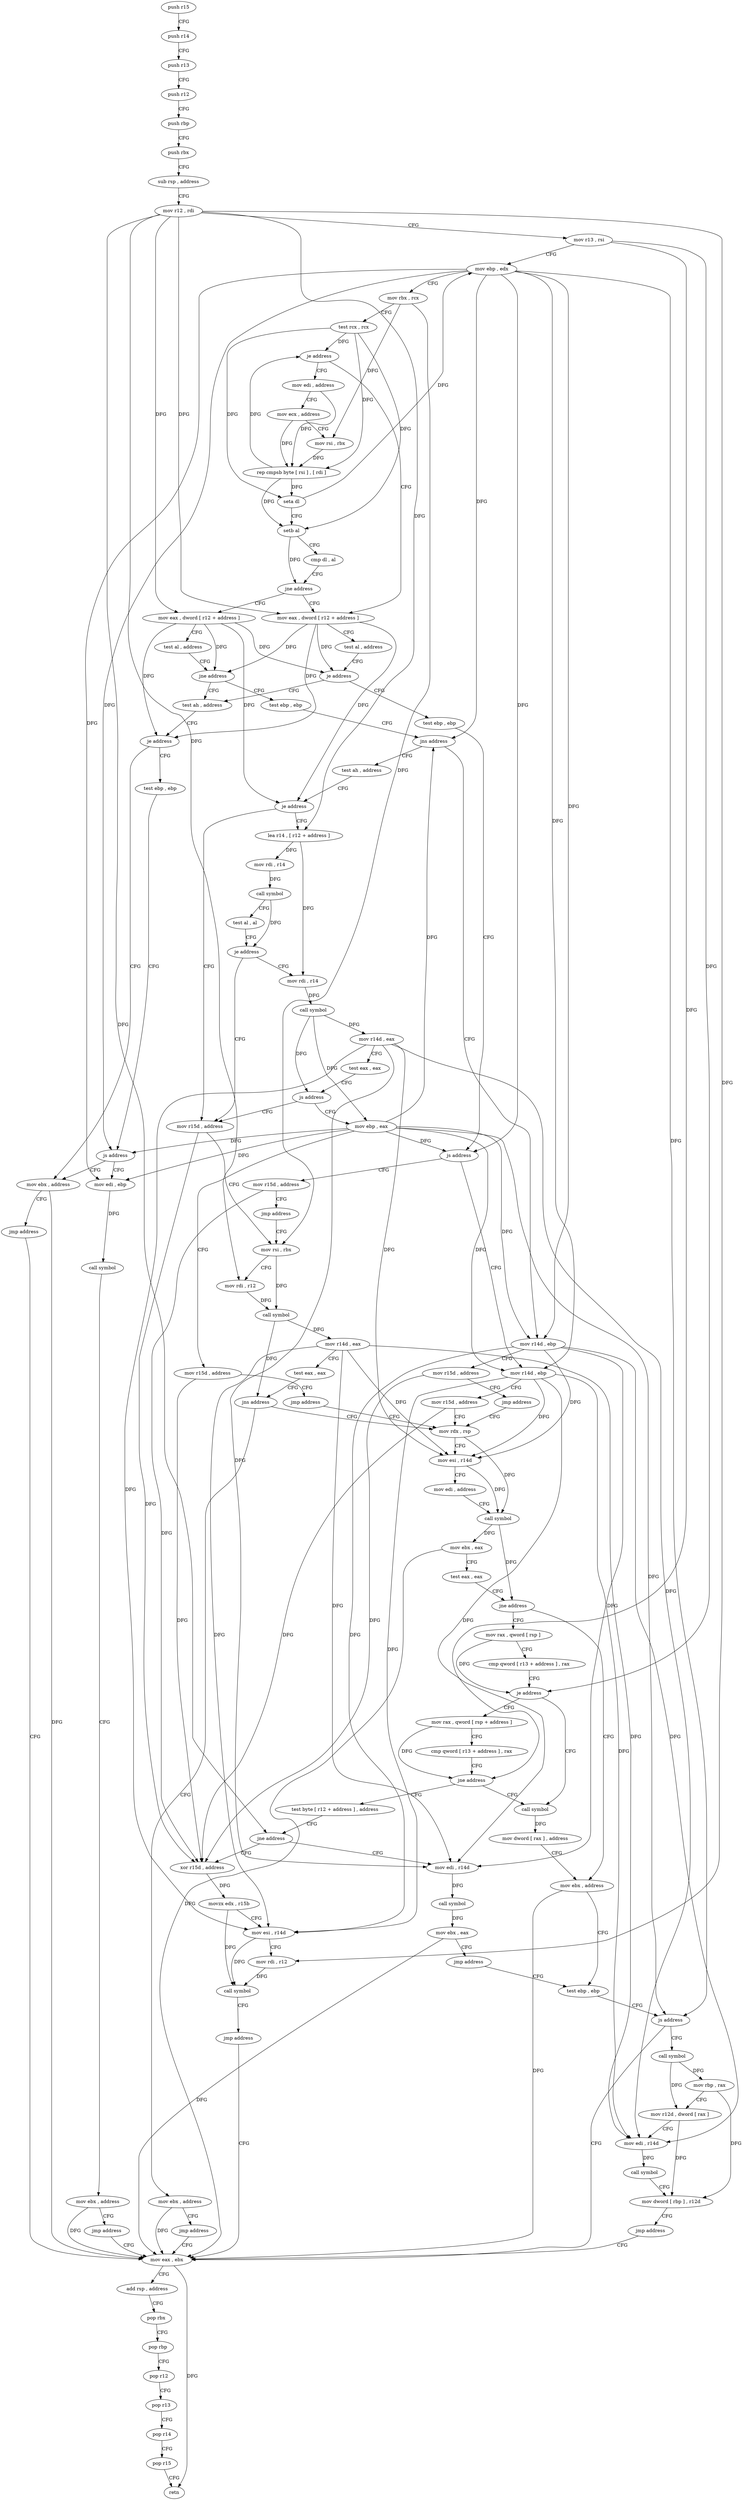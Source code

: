 digraph "func" {
"4269137" [label = "push r15" ]
"4269139" [label = "push r14" ]
"4269141" [label = "push r13" ]
"4269143" [label = "push r12" ]
"4269145" [label = "push rbp" ]
"4269146" [label = "push rbx" ]
"4269147" [label = "sub rsp , address" ]
"4269154" [label = "mov r12 , rdi" ]
"4269157" [label = "mov r13 , rsi" ]
"4269160" [label = "mov ebp , edx" ]
"4269162" [label = "mov rbx , rcx" ]
"4269165" [label = "test rcx , rcx" ]
"4269168" [label = "je address" ]
"4269493" [label = "mov eax , dword [ r12 + address ]" ]
"4269174" [label = "mov edi , address" ]
"4269498" [label = "test al , address" ]
"4269500" [label = "je address" ]
"4269302" [label = "test ebp , ebp" ]
"4269506" [label = "test ah , address" ]
"4269179" [label = "mov ecx , address" ]
"4269184" [label = "mov rsi , rbx" ]
"4269187" [label = "rep cmpsb byte [ rsi ] , [ rdi ]" ]
"4269189" [label = "seta dl" ]
"4269192" [label = "setb al" ]
"4269195" [label = "cmp dl , al" ]
"4269197" [label = "jne address" ]
"4269203" [label = "mov eax , dword [ r12 + address ]" ]
"4269304" [label = "js address" ]
"4269387" [label = "mov r15d , address" ]
"4269306" [label = "mov r14d , ebp" ]
"4269509" [label = "je address" ]
"4269486" [label = "mov ebx , address" ]
"4269511" [label = "test ebp , ebp" ]
"4269208" [label = "test al , address" ]
"4269210" [label = "jne address" ]
"4269216" [label = "test ebp , ebp" ]
"4269393" [label = "jmp address" ]
"4269252" [label = "mov rsi , rbx" ]
"4269309" [label = "mov r15d , address" ]
"4269315" [label = "mov rdx , rsp" ]
"4269491" [label = "jmp address" ]
"4269367" [label = "mov eax , ebx" ]
"4269513" [label = "js address" ]
"4269515" [label = "mov edi , ebp" ]
"4269218" [label = "jns address" ]
"4269398" [label = "mov r14d , ebp" ]
"4269224" [label = "test ah , address" ]
"4269255" [label = "mov rdi , r12" ]
"4269258" [label = "call symbol" ]
"4269263" [label = "mov r14d , eax" ]
"4269266" [label = "test eax , eax" ]
"4269268" [label = "jns address" ]
"4269270" [label = "mov ebx , address" ]
"4269358" [label = "mov ebx , address" ]
"4269363" [label = "test ebp , ebp" ]
"4269337" [label = "mov rax , qword [ rsp ]" ]
"4269341" [label = "cmp qword [ r13 + address ] , rax" ]
"4269345" [label = "je address" ]
"4269409" [label = "mov rax , qword [ rsp + address ]" ]
"4269347" [label = "call symbol" ]
"4269369" [label = "add rsp , address" ]
"4269376" [label = "pop rbx" ]
"4269377" [label = "pop rbp" ]
"4269378" [label = "pop r12" ]
"4269380" [label = "pop r13" ]
"4269382" [label = "pop r14" ]
"4269384" [label = "pop r15" ]
"4269386" [label = "retn" ]
"4269517" [label = "call symbol" ]
"4269522" [label = "mov ebx , address" ]
"4269527" [label = "jmp address" ]
"4269401" [label = "mov r15d , address" ]
"4269407" [label = "jmp address" ]
"4269227" [label = "je address" ]
"4269246" [label = "mov r15d , address" ]
"4269229" [label = "lea r14 , [ r12 + address ]" ]
"4269318" [label = "mov esi , r14d" ]
"4269321" [label = "mov edi , address" ]
"4269326" [label = "call symbol" ]
"4269331" [label = "mov ebx , eax" ]
"4269333" [label = "test eax , eax" ]
"4269335" [label = "jne address" ]
"4269275" [label = "jmp address" ]
"4269461" [label = "call symbol" ]
"4269466" [label = "mov rbp , rax" ]
"4269469" [label = "mov r12d , dword [ rax ]" ]
"4269472" [label = "mov edi , r14d" ]
"4269475" [label = "call symbol" ]
"4269480" [label = "mov dword [ rbp ] , r12d" ]
"4269484" [label = "jmp address" ]
"4269414" [label = "cmp qword [ r13 + address ] , rax" ]
"4269418" [label = "jne address" ]
"4269420" [label = "test byte [ r12 + address ] , address" ]
"4269352" [label = "mov dword [ rax ] , address" ]
"4269234" [label = "mov rdi , r14" ]
"4269237" [label = "call symbol" ]
"4269242" [label = "test al , al" ]
"4269244" [label = "je address" ]
"4269277" [label = "mov rdi , r14" ]
"4269426" [label = "jne address" ]
"4269440" [label = "xor r15d , address" ]
"4269428" [label = "mov edi , r14d" ]
"4269280" [label = "call symbol" ]
"4269285" [label = "mov r14d , eax" ]
"4269288" [label = "test eax , eax" ]
"4269290" [label = "js address" ]
"4269292" [label = "mov ebp , eax" ]
"4269444" [label = "movzx edx , r15b" ]
"4269448" [label = "mov esi , r14d" ]
"4269451" [label = "mov rdi , r12" ]
"4269454" [label = "call symbol" ]
"4269459" [label = "jmp address" ]
"4269431" [label = "call symbol" ]
"4269436" [label = "mov ebx , eax" ]
"4269438" [label = "jmp address" ]
"4269294" [label = "mov r15d , address" ]
"4269300" [label = "jmp address" ]
"4269365" [label = "js address" ]
"4269137" -> "4269139" [ label = "CFG" ]
"4269139" -> "4269141" [ label = "CFG" ]
"4269141" -> "4269143" [ label = "CFG" ]
"4269143" -> "4269145" [ label = "CFG" ]
"4269145" -> "4269146" [ label = "CFG" ]
"4269146" -> "4269147" [ label = "CFG" ]
"4269147" -> "4269154" [ label = "CFG" ]
"4269154" -> "4269157" [ label = "CFG" ]
"4269154" -> "4269493" [ label = "DFG" ]
"4269154" -> "4269255" [ label = "DFG" ]
"4269154" -> "4269203" [ label = "DFG" ]
"4269154" -> "4269426" [ label = "DFG" ]
"4269154" -> "4269229" [ label = "DFG" ]
"4269154" -> "4269451" [ label = "DFG" ]
"4269157" -> "4269160" [ label = "CFG" ]
"4269157" -> "4269345" [ label = "DFG" ]
"4269157" -> "4269418" [ label = "DFG" ]
"4269160" -> "4269162" [ label = "CFG" ]
"4269160" -> "4269304" [ label = "DFG" ]
"4269160" -> "4269306" [ label = "DFG" ]
"4269160" -> "4269513" [ label = "DFG" ]
"4269160" -> "4269515" [ label = "DFG" ]
"4269160" -> "4269218" [ label = "DFG" ]
"4269160" -> "4269365" [ label = "DFG" ]
"4269160" -> "4269398" [ label = "DFG" ]
"4269162" -> "4269165" [ label = "CFG" ]
"4269162" -> "4269184" [ label = "DFG" ]
"4269162" -> "4269252" [ label = "DFG" ]
"4269165" -> "4269168" [ label = "DFG" ]
"4269165" -> "4269189" [ label = "DFG" ]
"4269165" -> "4269192" [ label = "DFG" ]
"4269165" -> "4269187" [ label = "DFG" ]
"4269168" -> "4269493" [ label = "CFG" ]
"4269168" -> "4269174" [ label = "CFG" ]
"4269493" -> "4269498" [ label = "CFG" ]
"4269493" -> "4269500" [ label = "DFG" ]
"4269493" -> "4269509" [ label = "DFG" ]
"4269493" -> "4269210" [ label = "DFG" ]
"4269493" -> "4269227" [ label = "DFG" ]
"4269174" -> "4269179" [ label = "CFG" ]
"4269174" -> "4269187" [ label = "DFG" ]
"4269498" -> "4269500" [ label = "CFG" ]
"4269500" -> "4269302" [ label = "CFG" ]
"4269500" -> "4269506" [ label = "CFG" ]
"4269302" -> "4269304" [ label = "CFG" ]
"4269506" -> "4269509" [ label = "CFG" ]
"4269179" -> "4269184" [ label = "CFG" ]
"4269179" -> "4269187" [ label = "DFG" ]
"4269184" -> "4269187" [ label = "DFG" ]
"4269187" -> "4269189" [ label = "DFG" ]
"4269187" -> "4269168" [ label = "DFG" ]
"4269187" -> "4269192" [ label = "DFG" ]
"4269189" -> "4269192" [ label = "CFG" ]
"4269189" -> "4269160" [ label = "DFG" ]
"4269192" -> "4269195" [ label = "CFG" ]
"4269192" -> "4269197" [ label = "DFG" ]
"4269195" -> "4269197" [ label = "CFG" ]
"4269197" -> "4269493" [ label = "CFG" ]
"4269197" -> "4269203" [ label = "CFG" ]
"4269203" -> "4269208" [ label = "CFG" ]
"4269203" -> "4269500" [ label = "DFG" ]
"4269203" -> "4269509" [ label = "DFG" ]
"4269203" -> "4269210" [ label = "DFG" ]
"4269203" -> "4269227" [ label = "DFG" ]
"4269304" -> "4269387" [ label = "CFG" ]
"4269304" -> "4269306" [ label = "CFG" ]
"4269387" -> "4269393" [ label = "CFG" ]
"4269387" -> "4269440" [ label = "DFG" ]
"4269306" -> "4269309" [ label = "CFG" ]
"4269306" -> "4269318" [ label = "DFG" ]
"4269306" -> "4269472" [ label = "DFG" ]
"4269306" -> "4269448" [ label = "DFG" ]
"4269306" -> "4269428" [ label = "DFG" ]
"4269509" -> "4269486" [ label = "CFG" ]
"4269509" -> "4269511" [ label = "CFG" ]
"4269486" -> "4269491" [ label = "CFG" ]
"4269486" -> "4269367" [ label = "DFG" ]
"4269511" -> "4269513" [ label = "CFG" ]
"4269208" -> "4269210" [ label = "CFG" ]
"4269210" -> "4269506" [ label = "CFG" ]
"4269210" -> "4269216" [ label = "CFG" ]
"4269216" -> "4269218" [ label = "CFG" ]
"4269393" -> "4269252" [ label = "CFG" ]
"4269252" -> "4269255" [ label = "CFG" ]
"4269252" -> "4269258" [ label = "DFG" ]
"4269309" -> "4269315" [ label = "CFG" ]
"4269309" -> "4269440" [ label = "DFG" ]
"4269315" -> "4269318" [ label = "CFG" ]
"4269315" -> "4269326" [ label = "DFG" ]
"4269491" -> "4269367" [ label = "CFG" ]
"4269367" -> "4269369" [ label = "CFG" ]
"4269367" -> "4269386" [ label = "DFG" ]
"4269513" -> "4269486" [ label = "CFG" ]
"4269513" -> "4269515" [ label = "CFG" ]
"4269515" -> "4269517" [ label = "DFG" ]
"4269218" -> "4269398" [ label = "CFG" ]
"4269218" -> "4269224" [ label = "CFG" ]
"4269398" -> "4269401" [ label = "CFG" ]
"4269398" -> "4269318" [ label = "DFG" ]
"4269398" -> "4269472" [ label = "DFG" ]
"4269398" -> "4269448" [ label = "DFG" ]
"4269398" -> "4269428" [ label = "DFG" ]
"4269224" -> "4269227" [ label = "CFG" ]
"4269255" -> "4269258" [ label = "DFG" ]
"4269258" -> "4269263" [ label = "DFG" ]
"4269258" -> "4269268" [ label = "DFG" ]
"4269263" -> "4269266" [ label = "CFG" ]
"4269263" -> "4269318" [ label = "DFG" ]
"4269263" -> "4269472" [ label = "DFG" ]
"4269263" -> "4269448" [ label = "DFG" ]
"4269263" -> "4269428" [ label = "DFG" ]
"4269266" -> "4269268" [ label = "CFG" ]
"4269268" -> "4269315" [ label = "CFG" ]
"4269268" -> "4269270" [ label = "CFG" ]
"4269270" -> "4269275" [ label = "CFG" ]
"4269270" -> "4269367" [ label = "DFG" ]
"4269358" -> "4269363" [ label = "CFG" ]
"4269358" -> "4269367" [ label = "DFG" ]
"4269363" -> "4269365" [ label = "CFG" ]
"4269337" -> "4269341" [ label = "CFG" ]
"4269337" -> "4269345" [ label = "DFG" ]
"4269341" -> "4269345" [ label = "CFG" ]
"4269345" -> "4269409" [ label = "CFG" ]
"4269345" -> "4269347" [ label = "CFG" ]
"4269409" -> "4269414" [ label = "CFG" ]
"4269409" -> "4269418" [ label = "DFG" ]
"4269347" -> "4269352" [ label = "DFG" ]
"4269369" -> "4269376" [ label = "CFG" ]
"4269376" -> "4269377" [ label = "CFG" ]
"4269377" -> "4269378" [ label = "CFG" ]
"4269378" -> "4269380" [ label = "CFG" ]
"4269380" -> "4269382" [ label = "CFG" ]
"4269382" -> "4269384" [ label = "CFG" ]
"4269384" -> "4269386" [ label = "CFG" ]
"4269517" -> "4269522" [ label = "CFG" ]
"4269522" -> "4269527" [ label = "CFG" ]
"4269522" -> "4269367" [ label = "DFG" ]
"4269527" -> "4269367" [ label = "CFG" ]
"4269401" -> "4269407" [ label = "CFG" ]
"4269401" -> "4269440" [ label = "DFG" ]
"4269407" -> "4269315" [ label = "CFG" ]
"4269227" -> "4269246" [ label = "CFG" ]
"4269227" -> "4269229" [ label = "CFG" ]
"4269246" -> "4269252" [ label = "CFG" ]
"4269246" -> "4269440" [ label = "DFG" ]
"4269229" -> "4269234" [ label = "DFG" ]
"4269229" -> "4269277" [ label = "DFG" ]
"4269318" -> "4269321" [ label = "CFG" ]
"4269318" -> "4269326" [ label = "DFG" ]
"4269321" -> "4269326" [ label = "CFG" ]
"4269326" -> "4269331" [ label = "DFG" ]
"4269326" -> "4269335" [ label = "DFG" ]
"4269331" -> "4269333" [ label = "CFG" ]
"4269331" -> "4269367" [ label = "DFG" ]
"4269333" -> "4269335" [ label = "CFG" ]
"4269335" -> "4269358" [ label = "CFG" ]
"4269335" -> "4269337" [ label = "CFG" ]
"4269275" -> "4269367" [ label = "CFG" ]
"4269461" -> "4269466" [ label = "DFG" ]
"4269461" -> "4269469" [ label = "DFG" ]
"4269466" -> "4269469" [ label = "CFG" ]
"4269466" -> "4269480" [ label = "DFG" ]
"4269469" -> "4269472" [ label = "CFG" ]
"4269469" -> "4269480" [ label = "DFG" ]
"4269472" -> "4269475" [ label = "DFG" ]
"4269475" -> "4269480" [ label = "CFG" ]
"4269480" -> "4269484" [ label = "CFG" ]
"4269484" -> "4269367" [ label = "CFG" ]
"4269414" -> "4269418" [ label = "CFG" ]
"4269418" -> "4269347" [ label = "CFG" ]
"4269418" -> "4269420" [ label = "CFG" ]
"4269420" -> "4269426" [ label = "CFG" ]
"4269352" -> "4269358" [ label = "CFG" ]
"4269234" -> "4269237" [ label = "DFG" ]
"4269237" -> "4269242" [ label = "CFG" ]
"4269237" -> "4269244" [ label = "DFG" ]
"4269242" -> "4269244" [ label = "CFG" ]
"4269244" -> "4269277" [ label = "CFG" ]
"4269244" -> "4269246" [ label = "CFG" ]
"4269277" -> "4269280" [ label = "DFG" ]
"4269426" -> "4269440" [ label = "CFG" ]
"4269426" -> "4269428" [ label = "CFG" ]
"4269440" -> "4269444" [ label = "DFG" ]
"4269428" -> "4269431" [ label = "DFG" ]
"4269280" -> "4269285" [ label = "DFG" ]
"4269280" -> "4269290" [ label = "DFG" ]
"4269280" -> "4269292" [ label = "DFG" ]
"4269285" -> "4269288" [ label = "CFG" ]
"4269285" -> "4269318" [ label = "DFG" ]
"4269285" -> "4269472" [ label = "DFG" ]
"4269285" -> "4269448" [ label = "DFG" ]
"4269285" -> "4269428" [ label = "DFG" ]
"4269288" -> "4269290" [ label = "CFG" ]
"4269290" -> "4269246" [ label = "CFG" ]
"4269290" -> "4269292" [ label = "CFG" ]
"4269292" -> "4269294" [ label = "CFG" ]
"4269292" -> "4269304" [ label = "DFG" ]
"4269292" -> "4269306" [ label = "DFG" ]
"4269292" -> "4269513" [ label = "DFG" ]
"4269292" -> "4269515" [ label = "DFG" ]
"4269292" -> "4269218" [ label = "DFG" ]
"4269292" -> "4269365" [ label = "DFG" ]
"4269292" -> "4269398" [ label = "DFG" ]
"4269444" -> "4269448" [ label = "CFG" ]
"4269444" -> "4269454" [ label = "DFG" ]
"4269448" -> "4269451" [ label = "CFG" ]
"4269448" -> "4269454" [ label = "DFG" ]
"4269451" -> "4269454" [ label = "DFG" ]
"4269454" -> "4269459" [ label = "CFG" ]
"4269459" -> "4269367" [ label = "CFG" ]
"4269431" -> "4269436" [ label = "DFG" ]
"4269436" -> "4269438" [ label = "CFG" ]
"4269436" -> "4269367" [ label = "DFG" ]
"4269438" -> "4269363" [ label = "CFG" ]
"4269294" -> "4269300" [ label = "CFG" ]
"4269294" -> "4269440" [ label = "DFG" ]
"4269300" -> "4269315" [ label = "CFG" ]
"4269365" -> "4269461" [ label = "CFG" ]
"4269365" -> "4269367" [ label = "CFG" ]
}
